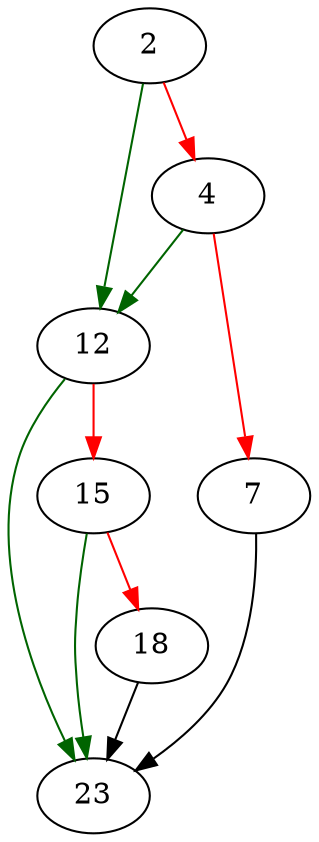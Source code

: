 strict digraph "xget_version" {
	// Node definitions.
	2 [entry=true];
	12;
	4;
	7;
	23;
	15;
	18;

	// Edge definitions.
	2 -> 12 [
		color=darkgreen
		cond=true
	];
	2 -> 4 [
		color=red
		cond=false
	];
	12 -> 23 [
		color=darkgreen
		cond=true
	];
	12 -> 15 [
		color=red
		cond=false
	];
	4 -> 12 [
		color=darkgreen
		cond=true
	];
	4 -> 7 [
		color=red
		cond=false
	];
	7 -> 23;
	15 -> 23 [
		color=darkgreen
		cond=true
	];
	15 -> 18 [
		color=red
		cond=false
	];
	18 -> 23;
}
